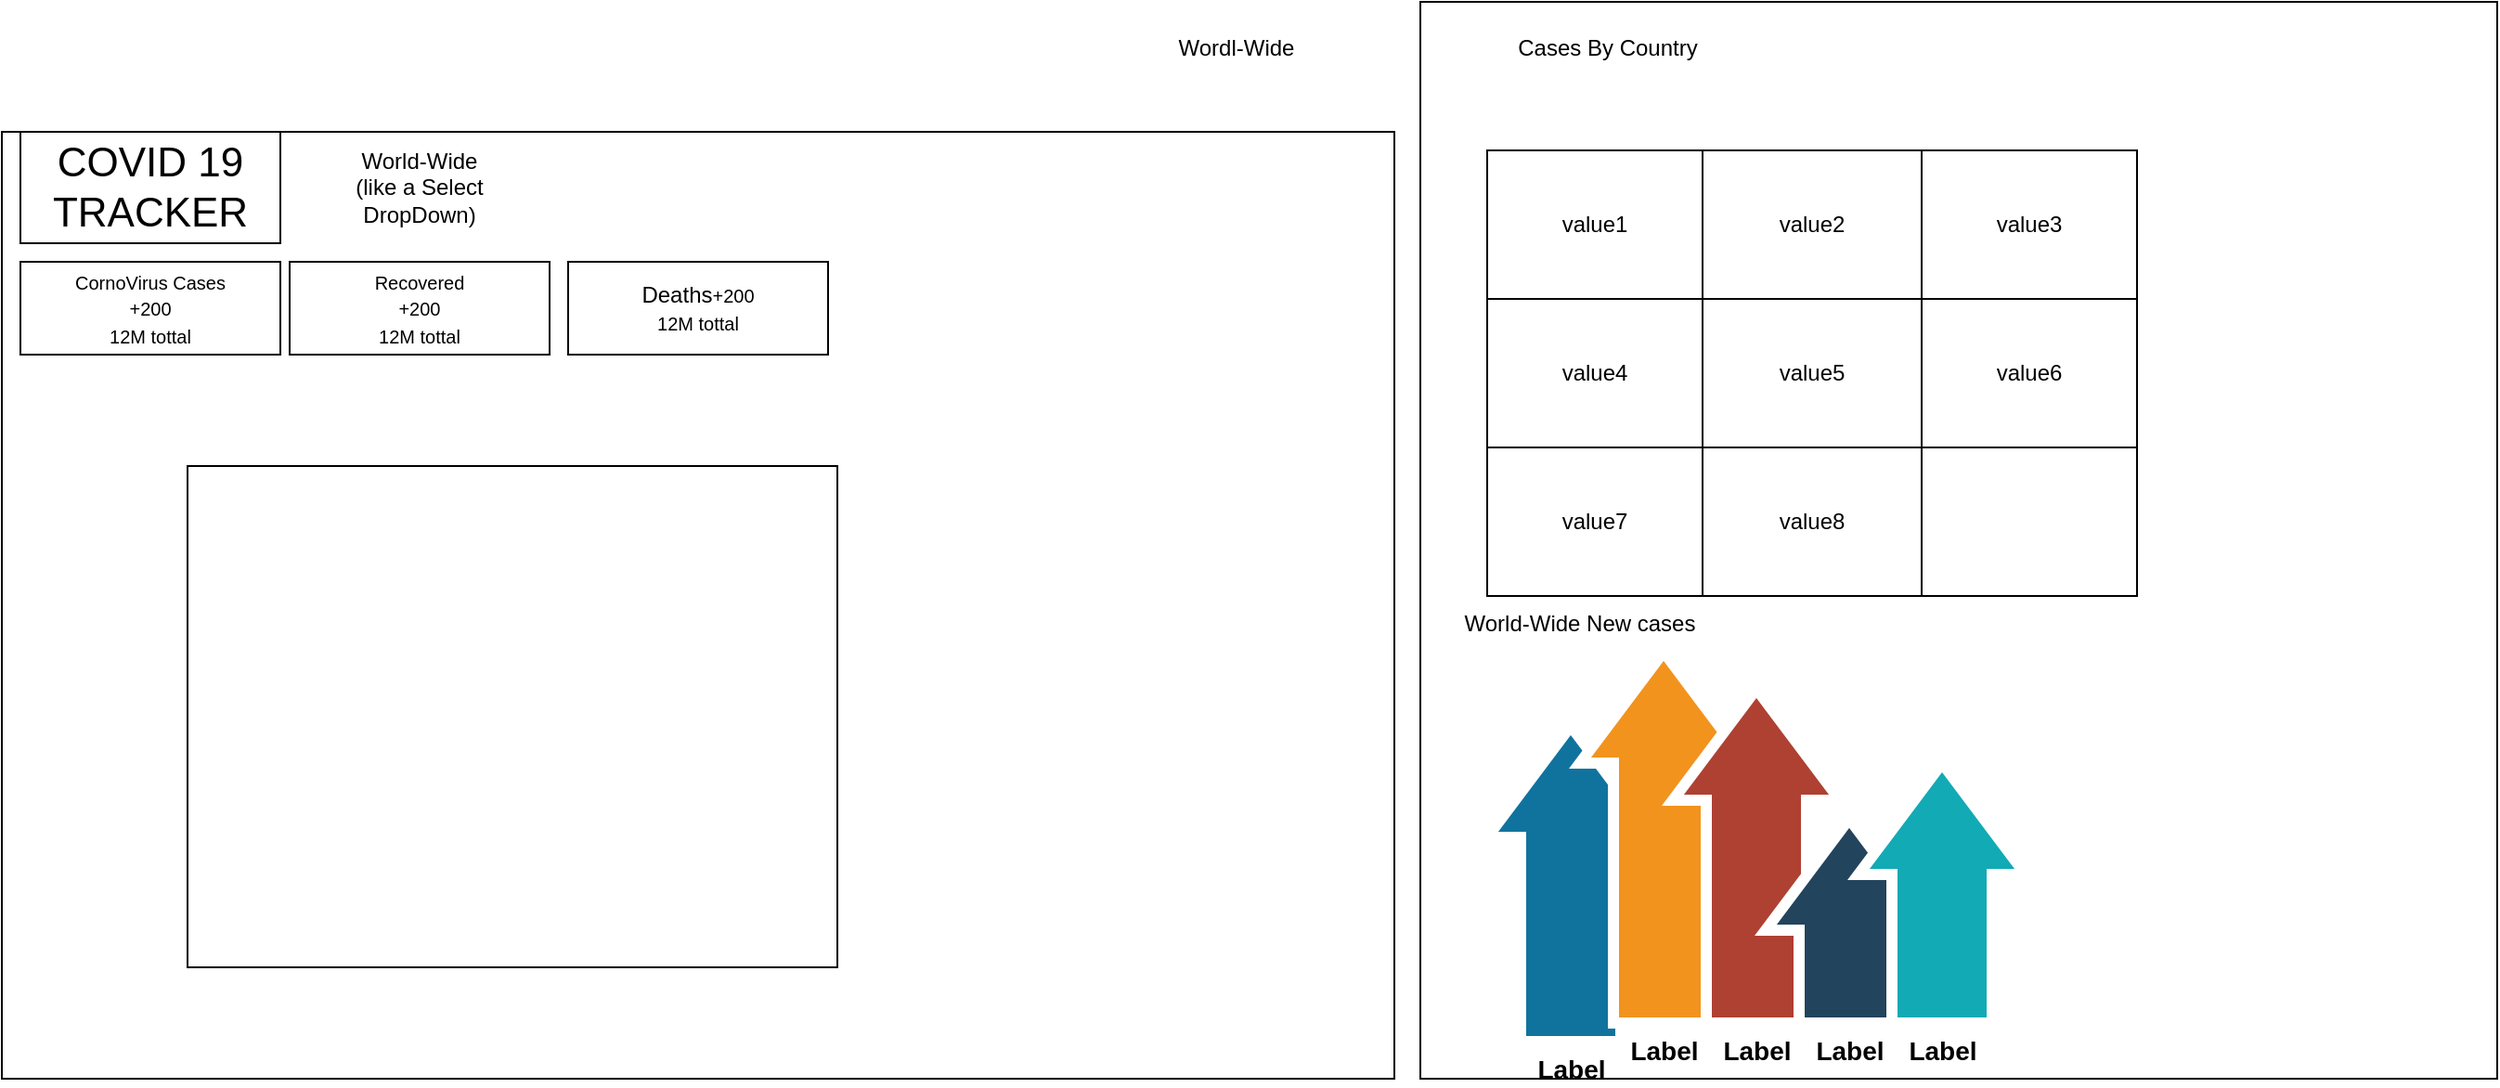 <mxfile version="13.6.2" type="device"><diagram id="ifYnrRlVOcexYd9os58n" name="Page-1"><mxGraphModel dx="468" dy="1746" grid="1" gridSize="10" guides="1" tooltips="1" connect="1" arrows="1" fold="1" page="1" pageScale="1" pageWidth="827" pageHeight="1169" math="0" shadow="0"><root><mxCell id="0"/><mxCell id="1" parent="0"/><mxCell id="9BD6GVhqKMlxodrz7n4C-1" value="" style="rounded=0;whiteSpace=wrap;html=1;" vertex="1" parent="1"><mxGeometry x="30" y="50" width="750" height="510" as="geometry"/></mxCell><mxCell id="9BD6GVhqKMlxodrz7n4C-2" value="&lt;font style=&quot;font-size: 22px&quot;&gt;COVID 19 TRACKER&lt;/font&gt;" style="rounded=0;whiteSpace=wrap;html=1;" vertex="1" parent="1"><mxGeometry x="40" y="50" width="140" height="60" as="geometry"/></mxCell><mxCell id="9BD6GVhqKMlxodrz7n4C-3" value="World-Wide&lt;br&gt;(like a Select DropDown)" style="text;html=1;strokeColor=none;fillColor=none;align=center;verticalAlign=middle;whiteSpace=wrap;rounded=0;" vertex="1" parent="1"><mxGeometry x="210" y="50" width="90" height="60" as="geometry"/></mxCell><mxCell id="9BD6GVhqKMlxodrz7n4C-5" value="&lt;font style=&quot;font-size: 10px&quot;&gt;CornoVirus Cases&lt;br&gt;+200&lt;br&gt;12M tottal&lt;/font&gt;" style="rounded=0;whiteSpace=wrap;html=1;" vertex="1" parent="1"><mxGeometry x="40" y="120" width="140" height="50" as="geometry"/></mxCell><mxCell id="9BD6GVhqKMlxodrz7n4C-6" value="&lt;font style=&quot;font-size: 10px&quot;&gt;Recovered&lt;br&gt;+200&lt;br&gt;12M tottal&lt;/font&gt;" style="rounded=0;whiteSpace=wrap;html=1;" vertex="1" parent="1"><mxGeometry x="185" y="120" width="140" height="50" as="geometry"/></mxCell><mxCell id="9BD6GVhqKMlxodrz7n4C-7" value="&lt;div style=&quot;text-align: justify&quot;&gt;&lt;span&gt;&lt;font style=&quot;font-size: 12px&quot;&gt;Deaths&lt;/font&gt;&lt;/span&gt;&lt;span style=&quot;font-size: 10px&quot;&gt;+200&lt;/span&gt;&lt;/div&gt;&lt;font style=&quot;font-size: 10px&quot;&gt;12M tottal&lt;/font&gt;" style="rounded=0;whiteSpace=wrap;html=1;" vertex="1" parent="1"><mxGeometry x="335" y="120" width="140" height="50" as="geometry"/></mxCell><mxCell id="9BD6GVhqKMlxodrz7n4C-8" value="" style="rounded=0;whiteSpace=wrap;html=1;" vertex="1" parent="1"><mxGeometry x="130" y="230" width="350" height="270" as="geometry"/></mxCell><mxCell id="9BD6GVhqKMlxodrz7n4C-9" value="" style="shape=image;html=1;verticalAlign=top;verticalLabelPosition=bottom;labelBackgroundColor=#ffffff;imageAspect=0;aspect=fixed;image=https://cdn0.iconfinder.com/data/icons/kameleon-free-pack/110/Application-Map-128.png" vertex="1" parent="1"><mxGeometry x="200" y="270" width="210" height="210" as="geometry"/></mxCell><mxCell id="9BD6GVhqKMlxodrz7n4C-10" value="" style="whiteSpace=wrap;html=1;aspect=fixed;" vertex="1" parent="1"><mxGeometry x="794" y="-20" width="580" height="580" as="geometry"/></mxCell><mxCell id="9BD6GVhqKMlxodrz7n4C-11" value="Cases By Country" style="text;html=1;strokeColor=none;fillColor=none;align=center;verticalAlign=middle;whiteSpace=wrap;rounded=0;" vertex="1" parent="1"><mxGeometry x="810" y="-10" width="170" height="30" as="geometry"/></mxCell><mxCell id="9BD6GVhqKMlxodrz7n4C-12" value="Wordl-Wide" style="text;html=1;strokeColor=none;fillColor=none;align=center;verticalAlign=middle;whiteSpace=wrap;rounded=0;" vertex="1" parent="1"><mxGeometry x="610" y="-10" width="170" height="30" as="geometry"/></mxCell><mxCell id="9BD6GVhqKMlxodrz7n4C-13" value="World-Wide New cases" style="text;html=1;strokeColor=none;fillColor=none;align=center;verticalAlign=middle;whiteSpace=wrap;rounded=0;" vertex="1" parent="1"><mxGeometry x="800" y="300" width="160" height="30" as="geometry"/></mxCell><mxCell id="9BD6GVhqKMlxodrz7n4C-14" value="Label" style="html=1;shadow=0;dashed=0;align=center;verticalAlign=top;shape=mxgraph.arrows2.arrow;dy=0.4;dx=60;direction=north;notch=0;strokeColor=#FFFFFF;strokeWidth=6;fillColor=#10739E;fontSize=14;labelPosition=center;verticalLabelPosition=bottom;fontStyle=1" vertex="1" parent="1"><mxGeometry x="830" y="370" width="90" height="170" as="geometry"/></mxCell><mxCell id="9BD6GVhqKMlxodrz7n4C-15" value="Label" style="html=1;shadow=0;dashed=0;align=center;verticalAlign=top;shape=mxgraph.arrows2.arrow;dy=0.4;dx=60;direction=north;notch=0;strokeColor=#FFFFFF;strokeWidth=6;fillColor=#F2931E;fontSize=14;labelPosition=center;verticalLabelPosition=bottom;fontStyle=1" vertex="1" parent="1"><mxGeometry x="880" y="330" width="90" height="200" as="geometry"/></mxCell><mxCell id="9BD6GVhqKMlxodrz7n4C-16" value="Label" style="html=1;shadow=0;dashed=0;align=center;verticalAlign=top;shape=mxgraph.arrows2.arrow;dy=0.4;dx=60;direction=north;notch=0;strokeColor=#FFFFFF;strokeWidth=6;fillColor=#AE4132;fontSize=14;labelPosition=center;verticalLabelPosition=bottom;fontStyle=1" vertex="1" parent="1"><mxGeometry x="930" y="350" width="90" height="180" as="geometry"/></mxCell><mxCell id="9BD6GVhqKMlxodrz7n4C-17" value="Label" style="html=1;shadow=0;dashed=0;align=center;verticalAlign=top;shape=mxgraph.arrows2.arrow;dy=0.4;dx=60;direction=north;notch=0;strokeColor=#FFFFFF;strokeWidth=6;fillColor=#23445D;fontSize=14;labelPosition=center;verticalLabelPosition=bottom;fontStyle=1" vertex="1" parent="1"><mxGeometry x="980" y="420" width="90" height="110" as="geometry"/></mxCell><mxCell id="9BD6GVhqKMlxodrz7n4C-18" value="Label" style="html=1;shadow=0;dashed=0;align=center;verticalAlign=top;shape=mxgraph.arrows2.arrow;dy=0.4;dx=60;direction=north;notch=0;strokeColor=#FFFFFF;strokeWidth=6;fillColor=#12AAB5;fontSize=14;labelPosition=center;verticalLabelPosition=bottom;fontStyle=1" vertex="1" parent="1"><mxGeometry x="1030" y="390" width="90" height="140" as="geometry"/></mxCell><mxCell id="9BD6GVhqKMlxodrz7n4C-19" value="" style="shape=table;html=1;whiteSpace=wrap;startSize=0;container=1;collapsible=0;childLayout=tableLayout;" vertex="1" parent="1"><mxGeometry x="830" y="60" width="350" height="240" as="geometry"/></mxCell><mxCell id="9BD6GVhqKMlxodrz7n4C-20" value="" style="shape=partialRectangle;html=1;whiteSpace=wrap;collapsible=0;dropTarget=0;pointerEvents=0;fillColor=none;top=0;left=0;bottom=0;right=0;points=[[0,0.5],[1,0.5]];portConstraint=eastwest;" vertex="1" parent="9BD6GVhqKMlxodrz7n4C-19"><mxGeometry width="350" height="80" as="geometry"/></mxCell><mxCell id="9BD6GVhqKMlxodrz7n4C-21" value="value1" style="shape=partialRectangle;html=1;whiteSpace=wrap;connectable=0;fillColor=none;top=0;left=0;bottom=0;right=0;overflow=hidden;" vertex="1" parent="9BD6GVhqKMlxodrz7n4C-20"><mxGeometry width="116" height="80" as="geometry"/></mxCell><mxCell id="9BD6GVhqKMlxodrz7n4C-22" value="value2" style="shape=partialRectangle;html=1;whiteSpace=wrap;connectable=0;fillColor=none;top=0;left=0;bottom=0;right=0;overflow=hidden;" vertex="1" parent="9BD6GVhqKMlxodrz7n4C-20"><mxGeometry x="116" width="118" height="80" as="geometry"/></mxCell><mxCell id="9BD6GVhqKMlxodrz7n4C-23" value="value3" style="shape=partialRectangle;html=1;whiteSpace=wrap;connectable=0;fillColor=none;top=0;left=0;bottom=0;right=0;overflow=hidden;" vertex="1" parent="9BD6GVhqKMlxodrz7n4C-20"><mxGeometry x="234" width="116" height="80" as="geometry"/></mxCell><mxCell id="9BD6GVhqKMlxodrz7n4C-24" value="" style="shape=partialRectangle;html=1;whiteSpace=wrap;collapsible=0;dropTarget=0;pointerEvents=0;fillColor=none;top=0;left=0;bottom=0;right=0;points=[[0,0.5],[1,0.5]];portConstraint=eastwest;" vertex="1" parent="9BD6GVhqKMlxodrz7n4C-19"><mxGeometry y="80" width="350" height="80" as="geometry"/></mxCell><mxCell id="9BD6GVhqKMlxodrz7n4C-25" value="value4" style="shape=partialRectangle;html=1;whiteSpace=wrap;connectable=0;fillColor=none;top=0;left=0;bottom=0;right=0;overflow=hidden;" vertex="1" parent="9BD6GVhqKMlxodrz7n4C-24"><mxGeometry width="116" height="80" as="geometry"/></mxCell><mxCell id="9BD6GVhqKMlxodrz7n4C-26" value="value5" style="shape=partialRectangle;html=1;whiteSpace=wrap;connectable=0;fillColor=none;top=0;left=0;bottom=0;right=0;overflow=hidden;" vertex="1" parent="9BD6GVhqKMlxodrz7n4C-24"><mxGeometry x="116" width="118" height="80" as="geometry"/></mxCell><mxCell id="9BD6GVhqKMlxodrz7n4C-27" value="value6" style="shape=partialRectangle;html=1;whiteSpace=wrap;connectable=0;fillColor=none;top=0;left=0;bottom=0;right=0;overflow=hidden;" vertex="1" parent="9BD6GVhqKMlxodrz7n4C-24"><mxGeometry x="234" width="116" height="80" as="geometry"/></mxCell><mxCell id="9BD6GVhqKMlxodrz7n4C-28" value="" style="shape=partialRectangle;html=1;whiteSpace=wrap;collapsible=0;dropTarget=0;pointerEvents=0;fillColor=none;top=0;left=0;bottom=0;right=0;points=[[0,0.5],[1,0.5]];portConstraint=eastwest;" vertex="1" parent="9BD6GVhqKMlxodrz7n4C-19"><mxGeometry y="160" width="350" height="80" as="geometry"/></mxCell><mxCell id="9BD6GVhqKMlxodrz7n4C-29" value="value7" style="shape=partialRectangle;html=1;whiteSpace=wrap;connectable=0;fillColor=none;top=0;left=0;bottom=0;right=0;overflow=hidden;" vertex="1" parent="9BD6GVhqKMlxodrz7n4C-28"><mxGeometry width="116" height="80" as="geometry"/></mxCell><mxCell id="9BD6GVhqKMlxodrz7n4C-30" value="value8" style="shape=partialRectangle;html=1;whiteSpace=wrap;connectable=0;fillColor=none;top=0;left=0;bottom=0;right=0;overflow=hidden;" vertex="1" parent="9BD6GVhqKMlxodrz7n4C-28"><mxGeometry x="116" width="118" height="80" as="geometry"/></mxCell><mxCell id="9BD6GVhqKMlxodrz7n4C-31" value="" style="shape=partialRectangle;html=1;whiteSpace=wrap;connectable=0;fillColor=none;top=0;left=0;bottom=0;right=0;overflow=hidden;" vertex="1" parent="9BD6GVhqKMlxodrz7n4C-28"><mxGeometry x="234" width="116" height="80" as="geometry"/></mxCell></root></mxGraphModel></diagram></mxfile>